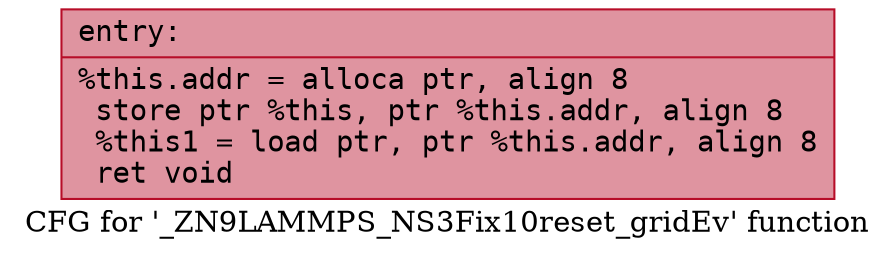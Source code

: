 digraph "CFG for '_ZN9LAMMPS_NS3Fix10reset_gridEv' function" {
	label="CFG for '_ZN9LAMMPS_NS3Fix10reset_gridEv' function";

	Node0x560f40cb4b90 [shape=record,color="#b70d28ff", style=filled, fillcolor="#b70d2870" fontname="Courier",label="{entry:\l|  %this.addr = alloca ptr, align 8\l  store ptr %this, ptr %this.addr, align 8\l  %this1 = load ptr, ptr %this.addr, align 8\l  ret void\l}"];
}
